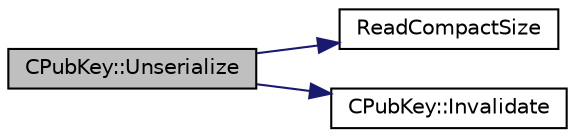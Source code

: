 digraph "CPubKey::Unserialize"
{
  edge [fontname="Helvetica",fontsize="10",labelfontname="Helvetica",labelfontsize="10"];
  node [fontname="Helvetica",fontsize="10",shape=record];
  rankdir="LR";
  Node1566 [label="CPubKey::Unserialize",height=0.2,width=0.4,color="black", fillcolor="grey75", style="filled", fontcolor="black"];
  Node1566 -> Node1567 [color="midnightblue",fontsize="10",style="solid",fontname="Helvetica"];
  Node1567 [label="ReadCompactSize",height=0.2,width=0.4,color="black", fillcolor="white", style="filled",URL="$serialize_8h.html#ae3fd928949b7361accfec79c314aa90f"];
  Node1566 -> Node1568 [color="midnightblue",fontsize="10",style="solid",fontname="Helvetica"];
  Node1568 [label="CPubKey::Invalidate",height=0.2,width=0.4,color="black", fillcolor="white", style="filled",URL="$class_c_pub_key.html#a99917e80a362af54a3677ea9cf1328ee",tooltip="Set this key data to be invalid. "];
}
